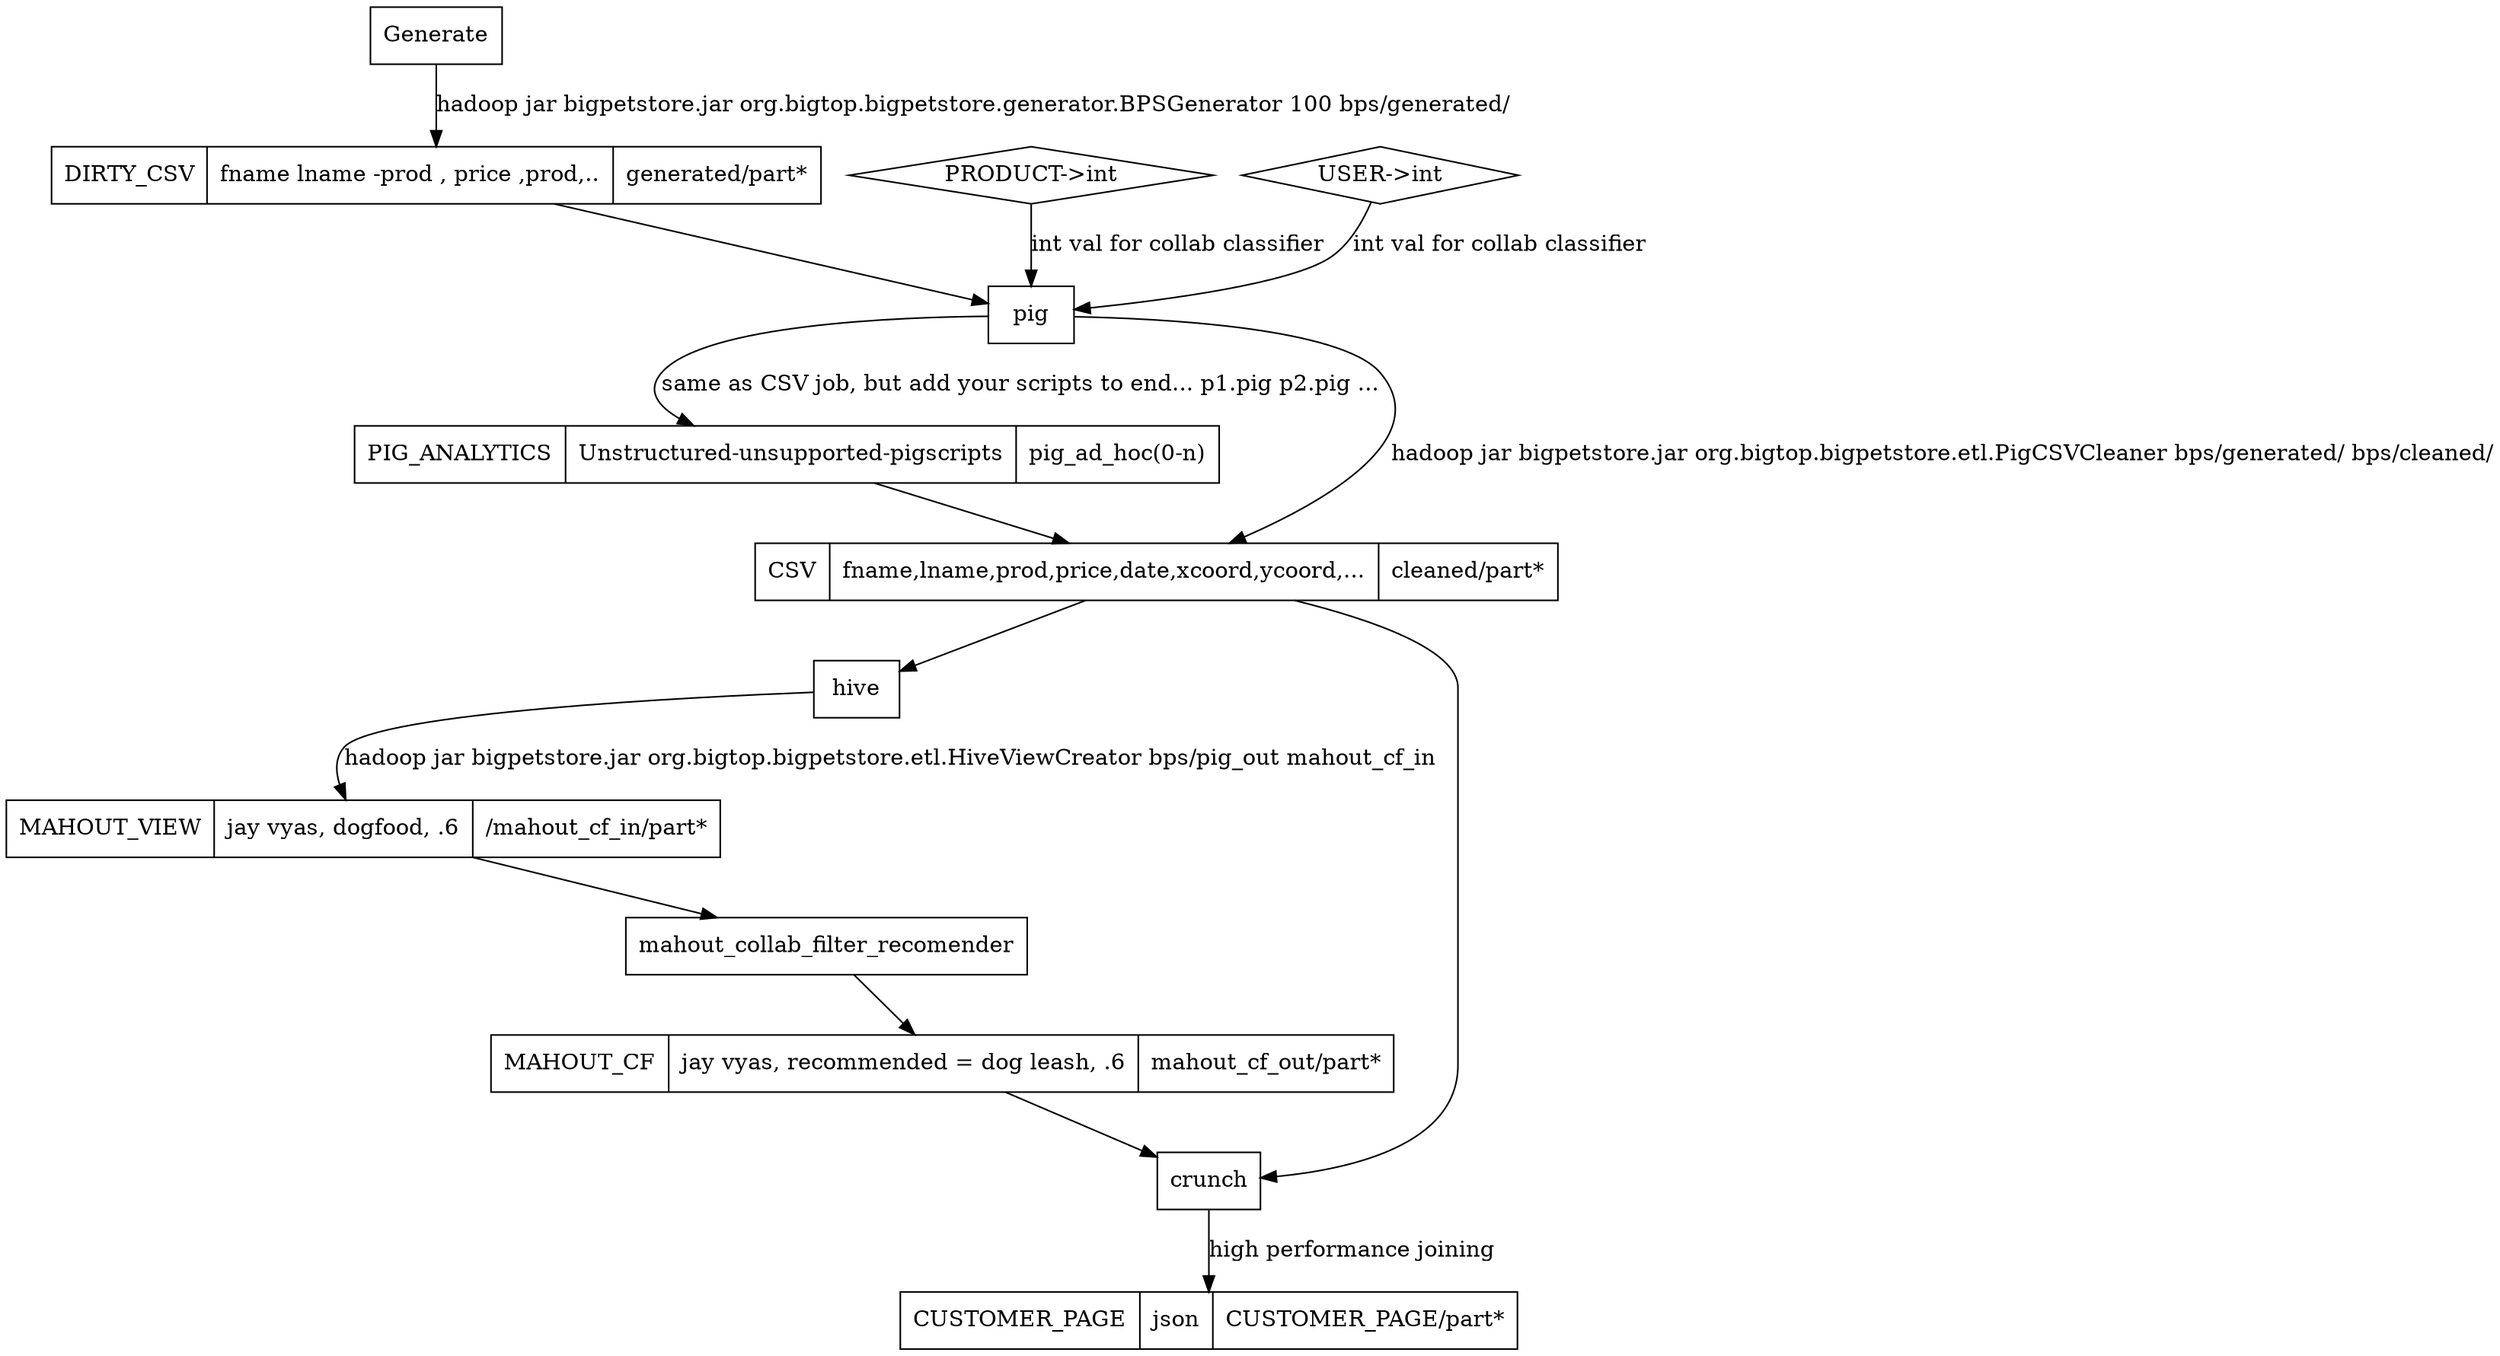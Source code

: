 digraph ethane {

   node [shape=record];

   PIG_ANALYTICS [label="PIG_ANALYTICS|Unstructured-unsupported-pigscripts| pig_ad_hoc(0-n)"];

   CUSTOMER_PAGE [label="CUSTOMER_PAGE|json|CUSTOMER_PAGE/part*"];
   DIRTY_CSV [label="DIRTY_CSV|fname   lname -prod , price ,prod,..|generated/part*"];
   CSV [label="CSV|fname,lname,prod,price,date,xcoord,ycoord,...|cleaned/part*"];
   MAHOUT_VIEW_INPUT [label="MAHOUT_VIEW  | jay vyas, dogfood, .6 |  <hive_warehouse>/mahout_cf_in/part*" ];
   MAHOUT_CF [label="MAHOUT_CF  | jay vyas, recommended = dog leash, .6 | mahout_cf_out/part*" ];
   PROD_HASH [shape=diamond label="PRODUCT->int"];   
   USER_HASH [shape=diamond label="USER->int"];

   Generate -> DIRTY_CSV [label="hadoop jar bigpetstore.jar org.bigtop.bigpetstore.generator.BPSGenerator 100 bps/generated/"] ;
   DIRTY_CSV -> pig [label=""];  
   
   pig -> CSV [label="hadoop jar bigpetstore.jar org.bigtop.bigpetstore.etl.PigCSVCleaner bps/generated/ bps/cleaned/"];
   pig -> PIG_ANALYTICS [label="same as CSV job, but add your scripts to end... p1.pig p2.pig ..."];
   PIG_ANALYTICS -> CSV;
   PROD_HASH -> pig [label="int val for collab classifier"];
   USER_HASH -> pig  [label="int val for collab classifier"];
   
   CSV -> hive ; 
   hive -> MAHOUT_VIEW_INPUT [label="hadoop jar bigpetstore.jar org.bigtop.bigpetstore.etl.HiveViewCreator bps/pig_out mahout_cf_in"];          
   MAHOUT_VIEW_INPUT -> mahout_collab_filter_recomender  -> MAHOUT_CF;
   MAHOUT_CF  -> crunch ;
   CSV -> crunch ; 
   crunch -> CUSTOMER_PAGE [label="high performance joining"];

}
        

